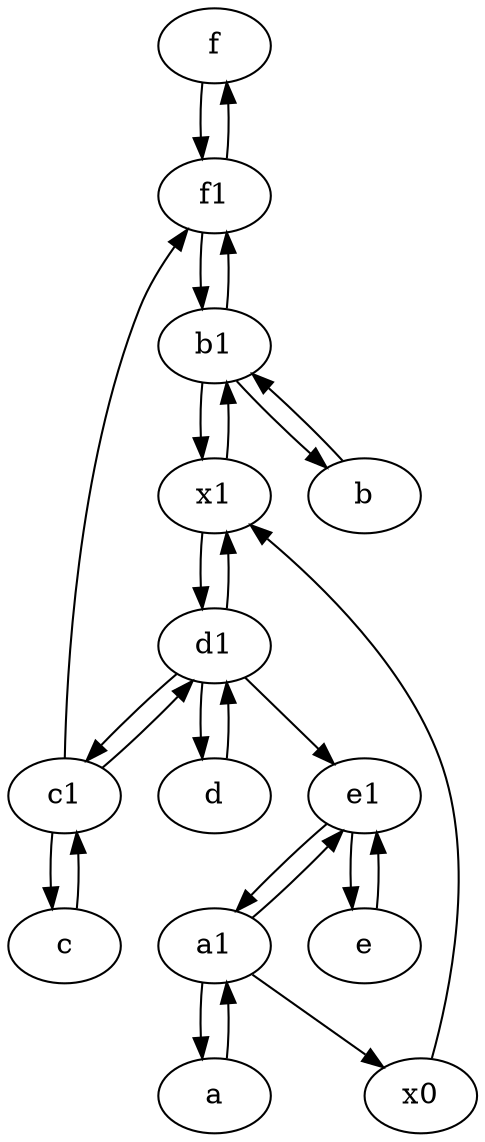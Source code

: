 digraph  {
	f [pos="15,45!"];
	b [pos="50,20!"];
	c [pos="20,10!"];
	x0;
	c1 [pos="30,15!"];
	d1 [pos="25,30!"];
	e1 [pos="25,45!"];
	b1 [pos="45,20!"];
	e [pos="30,50!"];
	d [pos="20,30!"];
	x1;
	f1;
	a [pos="40,10!"];
	a1 [pos="40,15!"];
	f -> f1;
	b1 -> f1;
	f1 -> f;
	x0 -> x1;
	b1 -> x1;
	d1 -> d;
	d -> d1;
	b1 -> b;
	c1 -> c;
	a1 -> a;
	e1 -> e;
	f1 -> b1;
	c -> c1;
	x1 -> b1;
	x1 -> d1;
	a1 -> x0;
	d1 -> x1;
	e1 -> a1;
	c1 -> d1;
	a1 -> e1;
	d1 -> e1;
	b -> b1;
	a -> a1;
	c1 -> f1;
	e -> e1;
	d1 -> c1;

	}